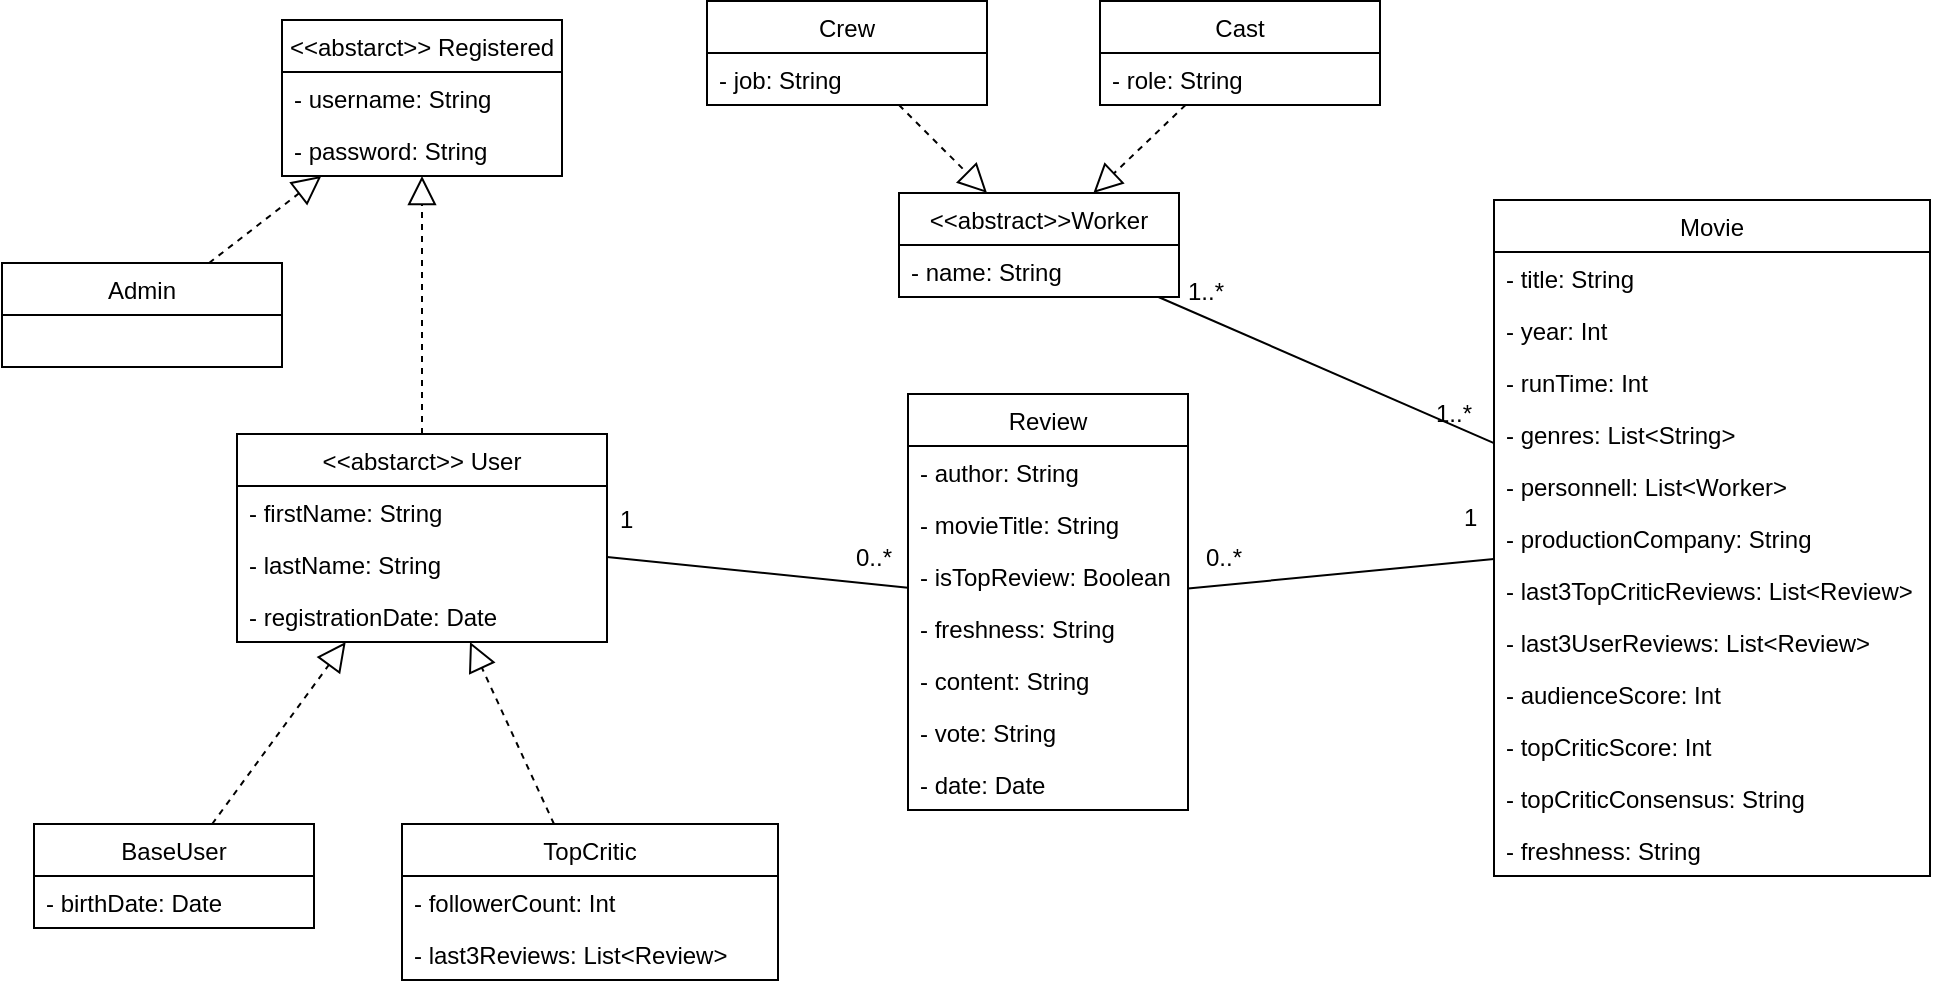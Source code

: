 <mxfile version="11.1.4" type="device"><diagram id="yHL_Qfg9oR6NgDnkEY8L" name="Pagina-1"><mxGraphModel dx="1209" dy="746" grid="0" gridSize="10" guides="1" tooltips="1" connect="1" arrows="1" fold="1" page="1" pageScale="1" pageWidth="1169" pageHeight="827" math="0" shadow="0"><root><mxCell id="0"/><mxCell id="1" parent="0"/><mxCell id="jIxoqmBoYQ7-ECyy3qYm-38" style="edgeStyle=none;rounded=0;orthogonalLoop=1;jettySize=auto;html=1;exitX=1;exitY=0.5;exitDx=0;exitDy=0;entryX=0;entryY=0.5;entryDx=0;entryDy=0;startArrow=none;startFill=0;endArrow=none;endFill=0;" parent="1" edge="1"><mxGeometry relative="1" as="geometry"><mxPoint x="760.0" y="835" as="sourcePoint"/></mxGeometry></mxCell><mxCell id="jIxoqmBoYQ7-ECyy3qYm-43" style="edgeStyle=none;rounded=0;orthogonalLoop=1;jettySize=auto;html=1;exitX=1;exitY=0.5;exitDx=0;exitDy=0;startArrow=none;startFill=0;endArrow=none;endFill=0;entryX=0;entryY=0.5;entryDx=0;entryDy=0;" parent="1" edge="1"><mxGeometry relative="1" as="geometry"><mxPoint x="625" y="965" as="targetPoint"/></mxGeometry></mxCell><mxCell id="P9W6DKQnQrp1OrO4kWXR-3" value="&lt;&lt;abstarct&gt;&gt; Registered" style="swimlane;fontStyle=0;childLayout=stackLayout;horizontal=1;startSize=26;fillColor=none;horizontalStack=0;resizeParent=1;resizeParentMax=0;resizeLast=0;collapsible=1;marginBottom=0;" parent="1" vertex="1"><mxGeometry x="194" y="340" width="140" height="78" as="geometry"/></mxCell><mxCell id="P9W6DKQnQrp1OrO4kWXR-4" value="- username: String" style="text;strokeColor=none;fillColor=none;align=left;verticalAlign=top;spacingLeft=4;spacingRight=4;overflow=hidden;rotatable=0;points=[[0,0.5],[1,0.5]];portConstraint=eastwest;" parent="P9W6DKQnQrp1OrO4kWXR-3" vertex="1"><mxGeometry y="26" width="140" height="26" as="geometry"/></mxCell><mxCell id="P9W6DKQnQrp1OrO4kWXR-5" value="- password: String" style="text;strokeColor=none;fillColor=none;align=left;verticalAlign=top;spacingLeft=4;spacingRight=4;overflow=hidden;rotatable=0;points=[[0,0.5],[1,0.5]];portConstraint=eastwest;" parent="P9W6DKQnQrp1OrO4kWXR-3" vertex="1"><mxGeometry y="52" width="140" height="26" as="geometry"/></mxCell><mxCell id="P9W6DKQnQrp1OrO4kWXR-7" value="Admin" style="swimlane;fontStyle=0;childLayout=stackLayout;horizontal=1;startSize=26;fillColor=none;horizontalStack=0;resizeParent=1;resizeParentMax=0;resizeLast=0;collapsible=1;marginBottom=0;" parent="1" vertex="1"><mxGeometry x="54" y="461.5" width="140" height="52" as="geometry"/></mxCell><mxCell id="P9W6DKQnQrp1OrO4kWXR-10" value="" style="endArrow=block;dashed=1;endFill=0;endSize=12;html=1;" parent="1" source="P9W6DKQnQrp1OrO4kWXR-7" target="P9W6DKQnQrp1OrO4kWXR-3" edge="1"><mxGeometry width="160" relative="1" as="geometry"><mxPoint x="291" y="392" as="sourcePoint"/><mxPoint x="451" y="392" as="targetPoint"/></mxGeometry></mxCell><mxCell id="P9W6DKQnQrp1OrO4kWXR-11" value="&lt;&lt;abstarct&gt;&gt; User" style="swimlane;fontStyle=0;childLayout=stackLayout;horizontal=1;startSize=26;fillColor=none;horizontalStack=0;resizeParent=1;resizeParentMax=0;resizeLast=0;collapsible=1;marginBottom=0;" parent="1" vertex="1"><mxGeometry x="171.5" y="547" width="185" height="104" as="geometry"/></mxCell><mxCell id="P9W6DKQnQrp1OrO4kWXR-13" value="- firstName: String" style="text;strokeColor=none;fillColor=none;align=left;verticalAlign=top;spacingLeft=4;spacingRight=4;overflow=hidden;rotatable=0;points=[[0,0.5],[1,0.5]];portConstraint=eastwest;" parent="P9W6DKQnQrp1OrO4kWXR-11" vertex="1"><mxGeometry y="26" width="185" height="26" as="geometry"/></mxCell><mxCell id="P9W6DKQnQrp1OrO4kWXR-28" value="- lastName: String" style="text;strokeColor=none;fillColor=none;align=left;verticalAlign=top;spacingLeft=4;spacingRight=4;overflow=hidden;rotatable=0;points=[[0,0.5],[1,0.5]];portConstraint=eastwest;" parent="P9W6DKQnQrp1OrO4kWXR-11" vertex="1"><mxGeometry y="52" width="185" height="26" as="geometry"/></mxCell><mxCell id="P9W6DKQnQrp1OrO4kWXR-30" value="- registrationDate: Date" style="text;strokeColor=none;fillColor=none;align=left;verticalAlign=top;spacingLeft=4;spacingRight=4;overflow=hidden;rotatable=0;points=[[0,0.5],[1,0.5]];portConstraint=eastwest;" parent="P9W6DKQnQrp1OrO4kWXR-11" vertex="1"><mxGeometry y="78" width="185" height="26" as="geometry"/></mxCell><mxCell id="P9W6DKQnQrp1OrO4kWXR-14" value="BaseUser" style="swimlane;fontStyle=0;childLayout=stackLayout;horizontal=1;startSize=26;fillColor=none;horizontalStack=0;resizeParent=1;resizeParentMax=0;resizeLast=0;collapsible=1;marginBottom=0;" parent="1" vertex="1"><mxGeometry x="70" y="742" width="140" height="52" as="geometry"/></mxCell><mxCell id="P9W6DKQnQrp1OrO4kWXR-15" value="- birthDate: Date" style="text;strokeColor=none;fillColor=none;align=left;verticalAlign=top;spacingLeft=4;spacingRight=4;overflow=hidden;rotatable=0;points=[[0,0.5],[1,0.5]];portConstraint=eastwest;" parent="P9W6DKQnQrp1OrO4kWXR-14" vertex="1"><mxGeometry y="26" width="140" height="26" as="geometry"/></mxCell><mxCell id="P9W6DKQnQrp1OrO4kWXR-16" value="TopCritic" style="swimlane;fontStyle=0;childLayout=stackLayout;horizontal=1;startSize=26;fillColor=none;horizontalStack=0;resizeParent=1;resizeParentMax=0;resizeLast=0;collapsible=1;marginBottom=0;" parent="1" vertex="1"><mxGeometry x="254" y="742" width="188" height="78" as="geometry"/></mxCell><mxCell id="P9W6DKQnQrp1OrO4kWXR-17" value="- followerCount: Int" style="text;strokeColor=none;fillColor=none;align=left;verticalAlign=top;spacingLeft=4;spacingRight=4;overflow=hidden;rotatable=0;points=[[0,0.5],[1,0.5]];portConstraint=eastwest;" parent="P9W6DKQnQrp1OrO4kWXR-16" vertex="1"><mxGeometry y="26" width="188" height="26" as="geometry"/></mxCell><mxCell id="P9W6DKQnQrp1OrO4kWXR-56" value="- last3Reviews: List&lt;Review&gt;" style="text;strokeColor=none;fillColor=none;align=left;verticalAlign=top;spacingLeft=4;spacingRight=4;overflow=hidden;rotatable=0;points=[[0,0.5],[1,0.5]];portConstraint=eastwest;" parent="P9W6DKQnQrp1OrO4kWXR-16" vertex="1"><mxGeometry y="52" width="188" height="26" as="geometry"/></mxCell><mxCell id="P9W6DKQnQrp1OrO4kWXR-18" value="" style="endArrow=block;dashed=1;endFill=0;endSize=12;html=1;" parent="1" source="P9W6DKQnQrp1OrO4kWXR-11" target="P9W6DKQnQrp1OrO4kWXR-3" edge="1"><mxGeometry width="160" relative="1" as="geometry"><mxPoint x="529.265" y="390.5" as="sourcePoint"/><mxPoint x="434.103" y="310" as="targetPoint"/></mxGeometry></mxCell><mxCell id="P9W6DKQnQrp1OrO4kWXR-19" value="" style="endArrow=block;dashed=1;endFill=0;endSize=12;html=1;" parent="1" source="P9W6DKQnQrp1OrO4kWXR-14" target="P9W6DKQnQrp1OrO4kWXR-11" edge="1"><mxGeometry width="160" relative="1" as="geometry"><mxPoint x="278.98" y="557.0" as="sourcePoint"/><mxPoint x="340.28" y="499" as="targetPoint"/></mxGeometry></mxCell><mxCell id="P9W6DKQnQrp1OrO4kWXR-20" value="" style="endArrow=block;dashed=1;endFill=0;endSize=12;html=1;" parent="1" source="P9W6DKQnQrp1OrO4kWXR-16" target="P9W6DKQnQrp1OrO4kWXR-11" edge="1"><mxGeometry width="160" relative="1" as="geometry"><mxPoint x="233.801" y="690" as="sourcePoint"/><mxPoint x="247.199" y="609" as="targetPoint"/></mxGeometry></mxCell><mxCell id="P9W6DKQnQrp1OrO4kWXR-23" value="Movie" style="swimlane;fontStyle=0;childLayout=stackLayout;horizontal=1;startSize=26;fillColor=none;horizontalStack=0;resizeParent=1;resizeParentMax=0;resizeLast=0;collapsible=1;marginBottom=0;" parent="1" vertex="1"><mxGeometry x="800" y="430" width="218" height="338" as="geometry"/></mxCell><mxCell id="P9W6DKQnQrp1OrO4kWXR-33" value="- title: String" style="text;strokeColor=none;fillColor=none;align=left;verticalAlign=top;spacingLeft=4;spacingRight=4;overflow=hidden;rotatable=0;points=[[0,0.5],[1,0.5]];portConstraint=eastwest;" parent="P9W6DKQnQrp1OrO4kWXR-23" vertex="1"><mxGeometry y="26" width="218" height="26" as="geometry"/></mxCell><mxCell id="P9W6DKQnQrp1OrO4kWXR-36" value="- year: Int" style="text;strokeColor=none;fillColor=none;align=left;verticalAlign=top;spacingLeft=4;spacingRight=4;overflow=hidden;rotatable=0;points=[[0,0.5],[1,0.5]];portConstraint=eastwest;" parent="P9W6DKQnQrp1OrO4kWXR-23" vertex="1"><mxGeometry y="52" width="218" height="26" as="geometry"/></mxCell><mxCell id="P9W6DKQnQrp1OrO4kWXR-37" value="- runTime: Int" style="text;strokeColor=none;fillColor=none;align=left;verticalAlign=top;spacingLeft=4;spacingRight=4;overflow=hidden;rotatable=0;points=[[0,0.5],[1,0.5]];portConstraint=eastwest;" parent="P9W6DKQnQrp1OrO4kWXR-23" vertex="1"><mxGeometry y="78" width="218" height="26" as="geometry"/></mxCell><mxCell id="P9W6DKQnQrp1OrO4kWXR-38" value="- genres: List&lt;String&gt;" style="text;strokeColor=none;fillColor=none;align=left;verticalAlign=top;spacingLeft=4;spacingRight=4;overflow=hidden;rotatable=0;points=[[0,0.5],[1,0.5]];portConstraint=eastwest;" parent="P9W6DKQnQrp1OrO4kWXR-23" vertex="1"><mxGeometry y="104" width="218" height="26" as="geometry"/></mxCell><mxCell id="P9W6DKQnQrp1OrO4kWXR-49" value="- personnell: List&lt;Worker&gt;" style="text;strokeColor=none;fillColor=none;align=left;verticalAlign=top;spacingLeft=4;spacingRight=4;overflow=hidden;rotatable=0;points=[[0,0.5],[1,0.5]];portConstraint=eastwest;" parent="P9W6DKQnQrp1OrO4kWXR-23" vertex="1"><mxGeometry y="130" width="218" height="26" as="geometry"/></mxCell><mxCell id="P9W6DKQnQrp1OrO4kWXR-50" value="- productionCompany: String" style="text;strokeColor=none;fillColor=none;align=left;verticalAlign=top;spacingLeft=4;spacingRight=4;overflow=hidden;rotatable=0;points=[[0,0.5],[1,0.5]];portConstraint=eastwest;" parent="P9W6DKQnQrp1OrO4kWXR-23" vertex="1"><mxGeometry y="156" width="218" height="26" as="geometry"/></mxCell><mxCell id="P9W6DKQnQrp1OrO4kWXR-52" value="- last3TopCriticReviews: List&lt;Review&gt;" style="text;strokeColor=none;fillColor=none;align=left;verticalAlign=top;spacingLeft=4;spacingRight=4;overflow=hidden;rotatable=0;points=[[0,0.5],[1,0.5]];portConstraint=eastwest;" parent="P9W6DKQnQrp1OrO4kWXR-23" vertex="1"><mxGeometry y="182" width="218" height="26" as="geometry"/></mxCell><mxCell id="P9W6DKQnQrp1OrO4kWXR-53" value="- last3UserReviews: List&lt;Review&gt;" style="text;strokeColor=none;fillColor=none;align=left;verticalAlign=top;spacingLeft=4;spacingRight=4;overflow=hidden;rotatable=0;points=[[0,0.5],[1,0.5]];portConstraint=eastwest;" parent="P9W6DKQnQrp1OrO4kWXR-23" vertex="1"><mxGeometry y="208" width="218" height="26" as="geometry"/></mxCell><mxCell id="P9W6DKQnQrp1OrO4kWXR-57" value="- audienceScore: Int" style="text;strokeColor=none;fillColor=none;align=left;verticalAlign=top;spacingLeft=4;spacingRight=4;overflow=hidden;rotatable=0;points=[[0,0.5],[1,0.5]];portConstraint=eastwest;" parent="P9W6DKQnQrp1OrO4kWXR-23" vertex="1"><mxGeometry y="234" width="218" height="26" as="geometry"/></mxCell><mxCell id="P9W6DKQnQrp1OrO4kWXR-58" value="- topCriticScore: Int" style="text;strokeColor=none;fillColor=none;align=left;verticalAlign=top;spacingLeft=4;spacingRight=4;overflow=hidden;rotatable=0;points=[[0,0.5],[1,0.5]];portConstraint=eastwest;" parent="P9W6DKQnQrp1OrO4kWXR-23" vertex="1"><mxGeometry y="260" width="218" height="26" as="geometry"/></mxCell><mxCell id="P9W6DKQnQrp1OrO4kWXR-59" value="- topCriticConsensus: String" style="text;strokeColor=none;fillColor=none;align=left;verticalAlign=top;spacingLeft=4;spacingRight=4;overflow=hidden;rotatable=0;points=[[0,0.5],[1,0.5]];portConstraint=eastwest;" parent="P9W6DKQnQrp1OrO4kWXR-23" vertex="1"><mxGeometry y="286" width="218" height="26" as="geometry"/></mxCell><mxCell id="P9W6DKQnQrp1OrO4kWXR-60" value="- freshness: String" style="text;strokeColor=none;fillColor=none;align=left;verticalAlign=top;spacingLeft=4;spacingRight=4;overflow=hidden;rotatable=0;points=[[0,0.5],[1,0.5]];portConstraint=eastwest;" parent="P9W6DKQnQrp1OrO4kWXR-23" vertex="1"><mxGeometry y="312" width="218" height="26" as="geometry"/></mxCell><mxCell id="P9W6DKQnQrp1OrO4kWXR-25" value="Review" style="swimlane;fontStyle=0;childLayout=stackLayout;horizontal=1;startSize=26;fillColor=none;horizontalStack=0;resizeParent=1;resizeParentMax=0;resizeLast=0;collapsible=1;marginBottom=0;" parent="1" vertex="1"><mxGeometry x="507" y="527" width="140" height="208" as="geometry"/></mxCell><mxCell id="P9W6DKQnQrp1OrO4kWXR-64" value="- author: String" style="text;strokeColor=none;fillColor=none;align=left;verticalAlign=top;spacingLeft=4;spacingRight=4;overflow=hidden;rotatable=0;points=[[0,0.5],[1,0.5]];portConstraint=eastwest;" parent="P9W6DKQnQrp1OrO4kWXR-25" vertex="1"><mxGeometry y="26" width="140" height="26" as="geometry"/></mxCell><mxCell id="hIL6_6IIKMTkNvDbICoT-3" value="- movieTitle: String" style="text;strokeColor=none;fillColor=none;align=left;verticalAlign=top;spacingLeft=4;spacingRight=4;overflow=hidden;rotatable=0;points=[[0,0.5],[1,0.5]];portConstraint=eastwest;" parent="P9W6DKQnQrp1OrO4kWXR-25" vertex="1"><mxGeometry y="52" width="140" height="26" as="geometry"/></mxCell><mxCell id="P9W6DKQnQrp1OrO4kWXR-65" value="- isTopReview: Boolean" style="text;strokeColor=none;fillColor=none;align=left;verticalAlign=top;spacingLeft=4;spacingRight=4;overflow=hidden;rotatable=0;points=[[0,0.5],[1,0.5]];portConstraint=eastwest;" parent="P9W6DKQnQrp1OrO4kWXR-25" vertex="1"><mxGeometry y="78" width="140" height="26" as="geometry"/></mxCell><mxCell id="7etmTGYVcq7FChCKoWf2-2" value="- freshness: String" style="text;strokeColor=none;fillColor=none;align=left;verticalAlign=top;spacingLeft=4;spacingRight=4;overflow=hidden;rotatable=0;points=[[0,0.5],[1,0.5]];portConstraint=eastwest;" vertex="1" parent="P9W6DKQnQrp1OrO4kWXR-25"><mxGeometry y="104" width="140" height="26" as="geometry"/></mxCell><mxCell id="P9W6DKQnQrp1OrO4kWXR-66" value="- content: String" style="text;strokeColor=none;fillColor=none;align=left;verticalAlign=top;spacingLeft=4;spacingRight=4;overflow=hidden;rotatable=0;points=[[0,0.5],[1,0.5]];portConstraint=eastwest;" parent="P9W6DKQnQrp1OrO4kWXR-25" vertex="1"><mxGeometry y="130" width="140" height="26" as="geometry"/></mxCell><mxCell id="P9W6DKQnQrp1OrO4kWXR-67" value="- vote: String" style="text;strokeColor=none;fillColor=none;align=left;verticalAlign=top;spacingLeft=4;spacingRight=4;overflow=hidden;rotatable=0;points=[[0,0.5],[1,0.5]];portConstraint=eastwest;" parent="P9W6DKQnQrp1OrO4kWXR-25" vertex="1"><mxGeometry y="156" width="140" height="26" as="geometry"/></mxCell><mxCell id="7etmTGYVcq7FChCKoWf2-1" value="- date: Date" style="text;strokeColor=none;fillColor=none;align=left;verticalAlign=top;spacingLeft=4;spacingRight=4;overflow=hidden;rotatable=0;points=[[0,0.5],[1,0.5]];portConstraint=eastwest;" vertex="1" parent="P9W6DKQnQrp1OrO4kWXR-25"><mxGeometry y="182" width="140" height="26" as="geometry"/></mxCell><mxCell id="P9W6DKQnQrp1OrO4kWXR-40" value="&lt;&lt;abstract&gt;&gt;Worker" style="swimlane;fontStyle=0;childLayout=stackLayout;horizontal=1;startSize=26;fillColor=none;horizontalStack=0;resizeParent=1;resizeParentMax=0;resizeLast=0;collapsible=1;marginBottom=0;" parent="1" vertex="1"><mxGeometry x="502.5" y="426.5" width="140" height="52" as="geometry"/></mxCell><mxCell id="P9W6DKQnQrp1OrO4kWXR-41" value="- name: String" style="text;strokeColor=none;fillColor=none;align=left;verticalAlign=top;spacingLeft=4;spacingRight=4;overflow=hidden;rotatable=0;points=[[0,0.5],[1,0.5]];portConstraint=eastwest;" parent="P9W6DKQnQrp1OrO4kWXR-40" vertex="1"><mxGeometry y="26" width="140" height="26" as="geometry"/></mxCell><mxCell id="P9W6DKQnQrp1OrO4kWXR-43" value="Crew" style="swimlane;fontStyle=0;childLayout=stackLayout;horizontal=1;startSize=26;fillColor=none;horizontalStack=0;resizeParent=1;resizeParentMax=0;resizeLast=0;collapsible=1;marginBottom=0;" parent="1" vertex="1"><mxGeometry x="406.5" y="330.5" width="140" height="52" as="geometry"/></mxCell><mxCell id="P9W6DKQnQrp1OrO4kWXR-44" value="- job: String" style="text;strokeColor=none;fillColor=none;align=left;verticalAlign=top;spacingLeft=4;spacingRight=4;overflow=hidden;rotatable=0;points=[[0,0.5],[1,0.5]];portConstraint=eastwest;" parent="P9W6DKQnQrp1OrO4kWXR-43" vertex="1"><mxGeometry y="26" width="140" height="26" as="geometry"/></mxCell><mxCell id="P9W6DKQnQrp1OrO4kWXR-45" value="Cast" style="swimlane;fontStyle=0;childLayout=stackLayout;horizontal=1;startSize=26;fillColor=none;horizontalStack=0;resizeParent=1;resizeParentMax=0;resizeLast=0;collapsible=1;marginBottom=0;" parent="1" vertex="1"><mxGeometry x="603" y="330.5" width="140" height="52" as="geometry"/></mxCell><mxCell id="P9W6DKQnQrp1OrO4kWXR-46" value="- role: String" style="text;strokeColor=none;fillColor=none;align=left;verticalAlign=top;spacingLeft=4;spacingRight=4;overflow=hidden;rotatable=0;points=[[0,0.5],[1,0.5]];portConstraint=eastwest;" parent="P9W6DKQnQrp1OrO4kWXR-45" vertex="1"><mxGeometry y="26" width="140" height="26" as="geometry"/></mxCell><mxCell id="P9W6DKQnQrp1OrO4kWXR-47" value="" style="endArrow=block;dashed=1;endFill=0;endSize=12;html=1;" parent="1" source="P9W6DKQnQrp1OrO4kWXR-45" target="P9W6DKQnQrp1OrO4kWXR-40" edge="1"><mxGeometry width="160" relative="1" as="geometry"><mxPoint x="719.5" y="542.5" as="sourcePoint"/><mxPoint x="-20.392" y="480.5" as="targetPoint"/></mxGeometry></mxCell><mxCell id="P9W6DKQnQrp1OrO4kWXR-48" value="" style="endArrow=block;dashed=1;endFill=0;endSize=12;html=1;" parent="1" source="P9W6DKQnQrp1OrO4kWXR-43" target="P9W6DKQnQrp1OrO4kWXR-40" edge="1"><mxGeometry width="160" relative="1" as="geometry"><mxPoint x="683.152" y="535.5" as="sourcePoint"/><mxPoint x="618.348" y="488.5" as="targetPoint"/></mxGeometry></mxCell><mxCell id="P9W6DKQnQrp1OrO4kWXR-61" value="" style="endArrow=none;endFill=0;endSize=12;html=1;" parent="1" source="P9W6DKQnQrp1OrO4kWXR-23" target="P9W6DKQnQrp1OrO4kWXR-25" edge="1"><mxGeometry width="160" relative="1" as="geometry"><mxPoint x="1024.5" y="440.482" as="sourcePoint"/><mxPoint x="1144.5" y="412.388" as="targetPoint"/></mxGeometry></mxCell><mxCell id="P9W6DKQnQrp1OrO4kWXR-68" style="rounded=0;orthogonalLoop=1;jettySize=auto;html=1;endArrow=none;endFill=0;" parent="1" source="P9W6DKQnQrp1OrO4kWXR-23" target="P9W6DKQnQrp1OrO4kWXR-40" edge="1"><mxGeometry relative="1" as="geometry"/></mxCell><mxCell id="P9W6DKQnQrp1OrO4kWXR-69" value="1..*" style="text;html=1;resizable=0;points=[];autosize=1;align=left;verticalAlign=top;spacingTop=-4;" parent="1" vertex="1"><mxGeometry x="768.5" y="527" width="28" height="14" as="geometry"/></mxCell><mxCell id="P9W6DKQnQrp1OrO4kWXR-70" value="1..*" style="text;html=1;resizable=0;points=[];autosize=1;align=left;verticalAlign=top;spacingTop=-4;" parent="1" vertex="1"><mxGeometry x="645" y="465.5" width="28" height="14" as="geometry"/></mxCell><mxCell id="P9W6DKQnQrp1OrO4kWXR-71" value="1" style="text;html=1;resizable=0;points=[];autosize=1;align=left;verticalAlign=top;spacingTop=-4;" parent="1" vertex="1"><mxGeometry x="782.5" y="579" width="17" height="14" as="geometry"/></mxCell><mxCell id="P9W6DKQnQrp1OrO4kWXR-72" value="0..*" style="text;html=1;resizable=0;points=[];autosize=1;align=left;verticalAlign=top;spacingTop=-4;" parent="1" vertex="1"><mxGeometry x="653.5" y="599" width="28" height="14" as="geometry"/></mxCell><mxCell id="P9W6DKQnQrp1OrO4kWXR-73" value="" style="endArrow=none;endFill=0;endSize=12;html=1;" parent="1" source="P9W6DKQnQrp1OrO4kWXR-25" target="P9W6DKQnQrp1OrO4kWXR-11" edge="1"><mxGeometry width="160" relative="1" as="geometry"><mxPoint x="806.5" y="512.951" as="sourcePoint"/><mxPoint x="657" y="577.348" as="targetPoint"/></mxGeometry></mxCell><mxCell id="P9W6DKQnQrp1OrO4kWXR-74" value="0..*" style="text;html=1;resizable=0;points=[];autosize=1;align=left;verticalAlign=top;spacingTop=-4;" parent="1" vertex="1"><mxGeometry x="479" y="599" width="28" height="14" as="geometry"/></mxCell><mxCell id="P9W6DKQnQrp1OrO4kWXR-75" value="1" style="text;html=1;resizable=0;points=[];autosize=1;align=left;verticalAlign=top;spacingTop=-4;" parent="1" vertex="1"><mxGeometry x="361" y="580" width="17" height="14" as="geometry"/></mxCell></root></mxGraphModel></diagram></mxfile>